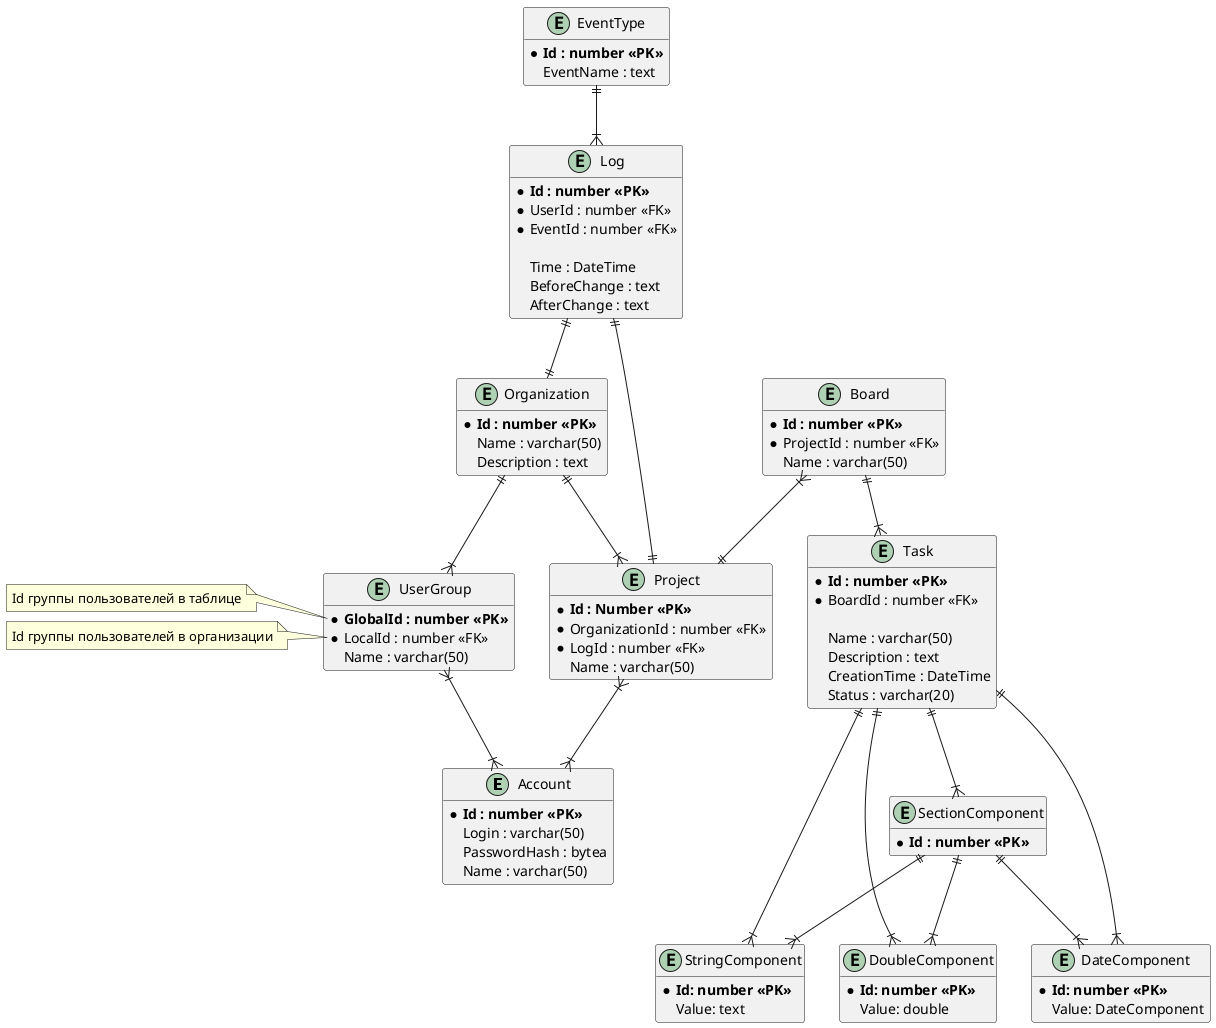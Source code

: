 ﻿@startuml "Диаграмма сущностей TFlick"
'https://plantuml.com/class-diagram

hide methods

''''''''''''''''DEFAULT''''''''''''

entity Account {
    * **Id : number <<PK>>**
    {field} Login : varchar(50)
    {field} PasswordHash : bytea
    {field} Name : varchar(50)
}   

entity UserGroup {
    * **GlobalId : number <<PK>>**
    * LocalId : number <<FK>>
    {field} Name : varchar(50)
}
UserGroup }|--|{ Account
note left of UserGroup::GlobalId
    Id группы пользователей в таблице
end note 
note left of UserGroup::LocalId
    Id группы пользователей в организации
end note 

entity Organization {
    * **Id : number <<PK>>**
    {field} Name : varchar(50)
    {field} Description : text
}
Organization ||--|{ UserGroup

entity Project {
    * **Id : Number <<PK>>**
    * OrganizationId : number <<FK>>
    * LogId : number <<FK>>
    {field} Name : varchar(50)
}
Organization ||--|{ Project
Project }|--|{ Account

entity Board {
    * **Id : number <<PK>>**
    * ProjectId : number <<FK>>
    {field} Name : varchar(50)
} 

Board }|--|| Project

entity Task {
    * **Id : number <<PK>>**
    * BoardId : number <<FK>>

    {field} Name : varchar(50)
    Description : text
    CreationTime : DateTime
    {field} Status : varchar(20)
}
Board ||--|{ Task

''''''''''''''''COMPONENTS''''''''''''

entity SectionComponent
{
    * **Id : number <<PK>>**

}
Task||--|{ SectionComponent


entity StringComponent
{
    * **Id: number <<PK>>**
    Value: text
}
Task ||--|{ StringComponent
SectionComponent ||--|{ StringComponent

entity DoubleComponent
{
    * **Id: number <<PK>>**
    Value: double
}
Task ||--|{ DoubleComponent 
SectionComponent ||--|{ DoubleComponent


entity DateComponent
{
    * **Id: number <<PK>>**
    Value: DateComponent
}

Task ||--|{ DateComponent
SectionComponent ||--|{ DateComponent


''''''''''''''''LOGGING'''''''''''''

entity Log {
    * **Id : number <<PK>>**
    * UserId : number <<FK>>
    * EventId : number <<FK>>

    Time : DateTime 
    BeforeChange : text
    AfterChange : text
}

entity EventType {
    * **Id : number <<PK>>**
    EventName : text
}

EventType ||--|{ Log
Log ||--|| Organization
Log ||--|| Project

@enduml